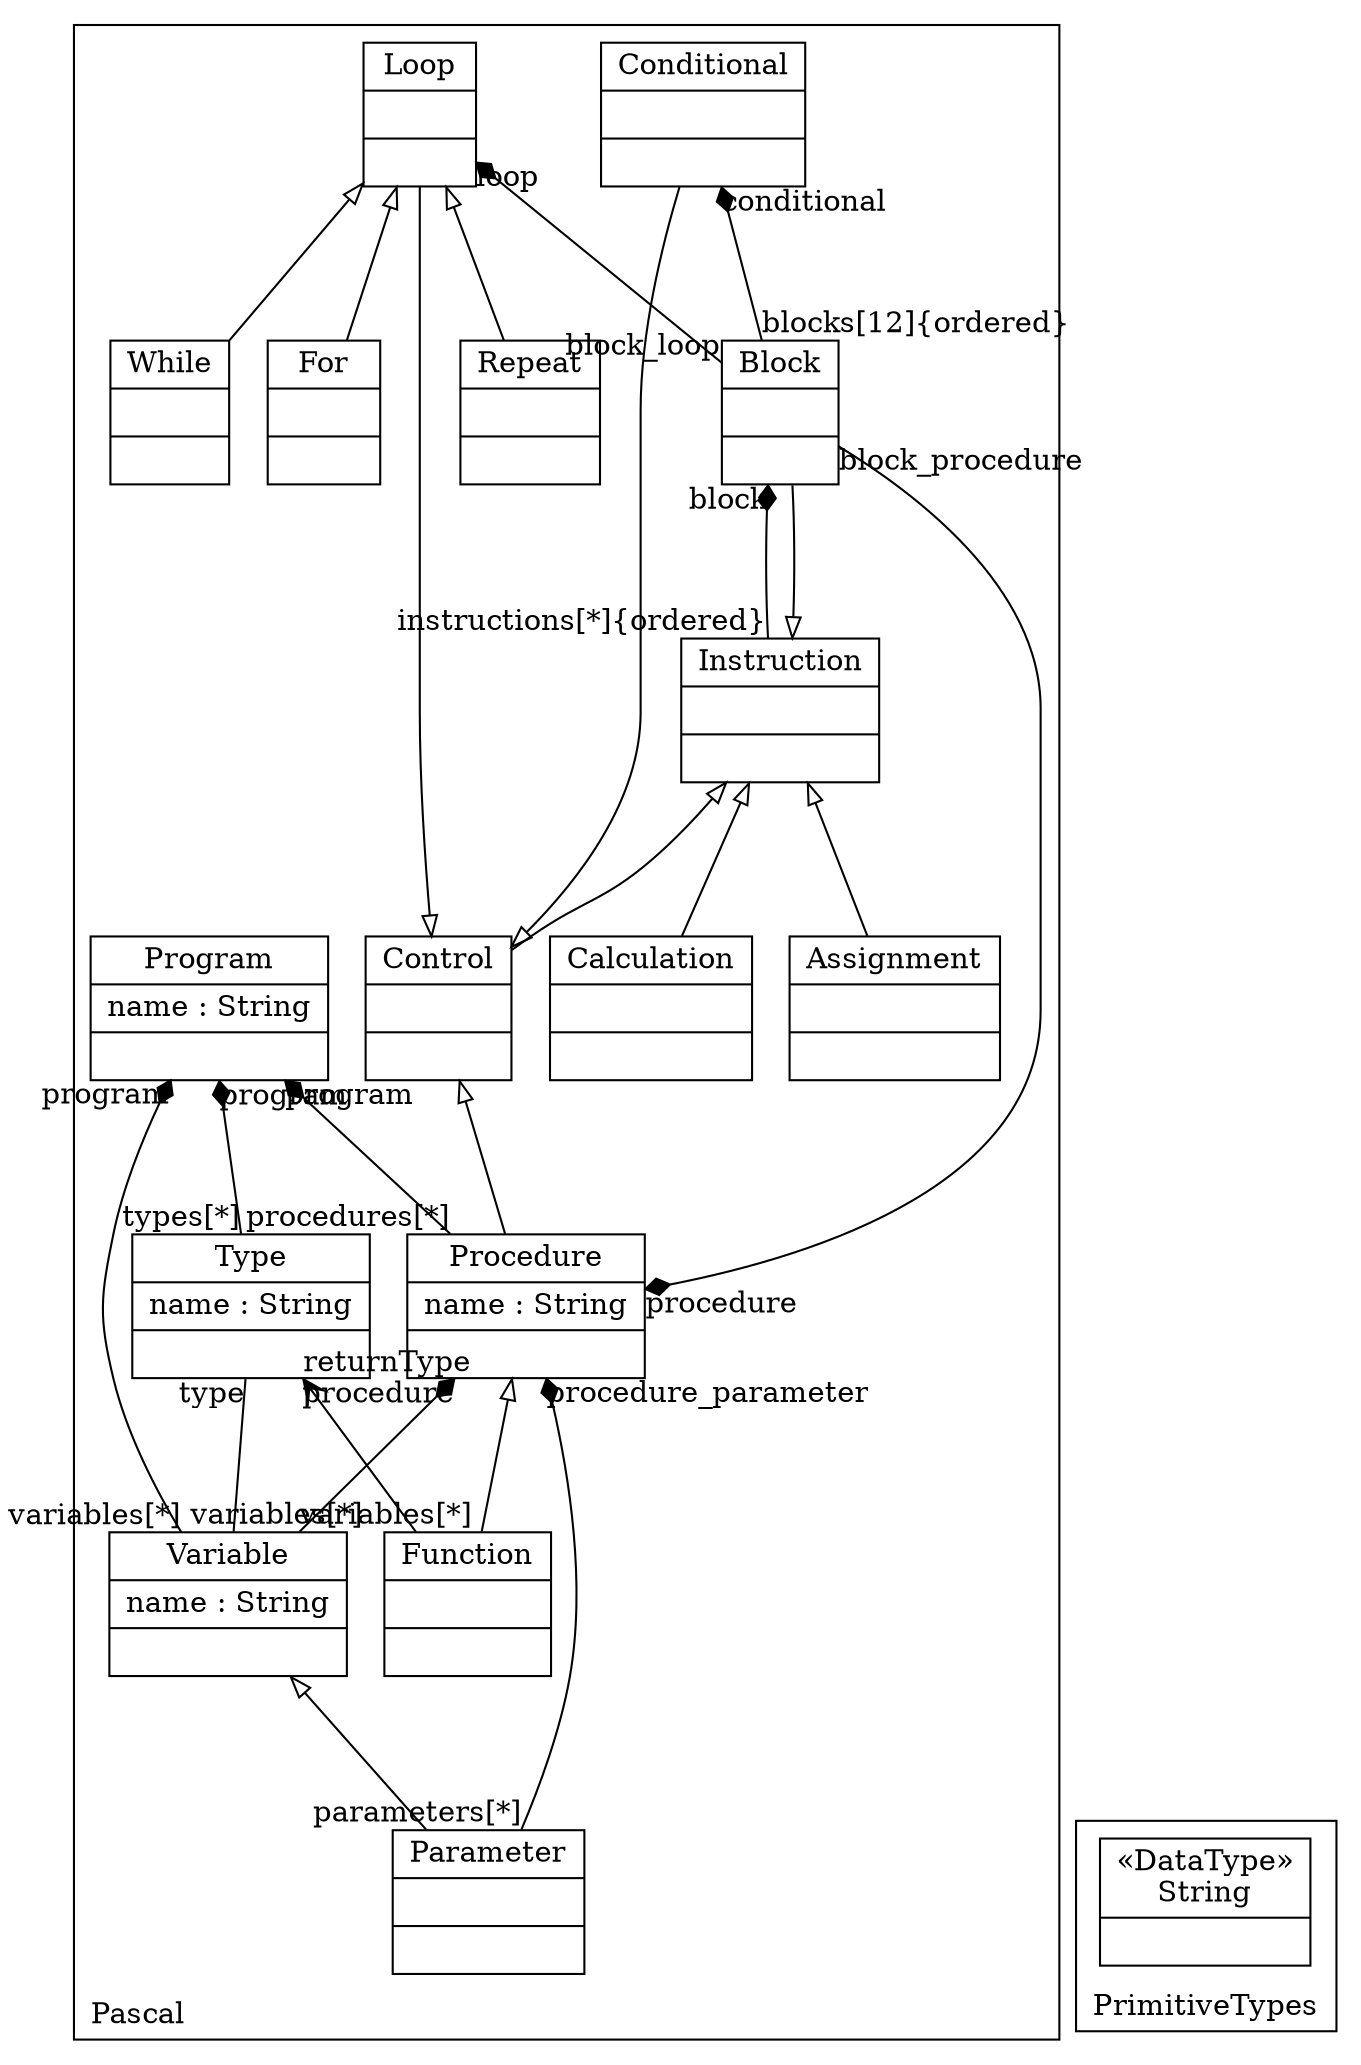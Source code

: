 digraph "KM3 Model in DOT" {
graph[rankdir=BT,labeljust=l,labelloc=t,nodeSep=0.75,compound=true];
 subgraph "cluster_Pascal"{
labelloc=t
color=black
label=Pascal
 node[shape=record];
Program[label="{Program|name : String| }"]
;
 node[shape=record];
Variable[label="{Variable|name : String| }"]
 Variable->Program[arrowhead=diamond,arrowtail=none,headlabel="program",taillabel="variables[*]",group=Program,minlen=2,constraint=true,]
 Variable->Procedure[arrowhead=diamond,arrowtail=none,headlabel="procedure",taillabel="variables[*]",group=Procedure,minlen=2,constraint=true,]
 Variable->Type[arrowhead=none,arrowtail=none,headlabel="type",taillabel="variables[*]",group=Type,minlen=2,constraint=false,]
;
 node[shape=record];
Type[label="{Type|name : String| }"]
 Type->Program[arrowhead=diamond,arrowtail=none,headlabel="program",taillabel="types[*]",group=Program,minlen=2,constraint=true,]
;
 node[shape=record];
Parameter[label="{Parameter| | }"]
 Parameter->Procedure[arrowhead=diamond,arrowtail=none,headlabel="procedure_parameter",taillabel="parameters[*]",group=Procedure,minlen=2,constraint=true,]
 Parameter->Variable[arrowhead=onormal,group=Variable,minlen=2,constraint=true,]
;
 node[shape=record];
Instruction[label="{Instruction| | }"]
 Instruction->Block[arrowhead=diamond,arrowtail=none,headlabel="block",taillabel="instructions[*]{ordered}",group=Block,minlen=2,constraint=true,]
;
 node[shape=record];
Calculation[label="{Calculation| | }"]
 Calculation->Instruction[arrowhead=onormal,group=Instruction,minlen=2,constraint=true,]
;
 node[shape=record];
Control[label="{Control| | }"]
 Control->Instruction[arrowhead=onormal,group=Instruction,minlen=2,constraint=true,]
;
 node[shape=record];
Assignment[label="{Assignment| | }"]
 Assignment->Instruction[arrowhead=onormal,group=Instruction,minlen=2,constraint=true,]
;
 node[shape=record];
Block[label="{Block| | }"]
 Block->Procedure[arrowhead=diamond,arrowtail=none,headlabel="procedure",taillabel="block_procedure",group=Procedure,minlen=2,constraint=true,]
 Block->Loop[arrowhead=diamond,arrowtail=none,headlabel="loop",taillabel="block_loop",group=Loop,minlen=2,constraint=true,]
 Block->Conditional[arrowhead=diamond,arrowtail=none,headlabel="conditional",taillabel="blocks[12]{ordered}",group=Conditional,minlen=2,constraint=true,]
 Block->Instruction[arrowhead=onormal,group=Instruction,minlen=2,constraint=true,]
;
 node[shape=record];
Conditional[label="{Conditional| | }"]
 Conditional->Control[arrowhead=onormal,group=Control,minlen=2,constraint=true,]
;
 node[shape=record];
Loop[label="{Loop| | }"]
 Loop->Control[arrowhead=onormal,group=Control,minlen=2,constraint=true,]
;
 node[shape=record];
Procedure[label="{Procedure|name : String| }"]
 Procedure->Program[arrowhead=diamond,arrowtail=none,headlabel="program",taillabel="procedures[*]",group=Program,minlen=2,constraint=true,]
 Procedure->Control[arrowhead=onormal,group=Control,minlen=2,constraint=true,]
;
 node[shape=record];
Function[label="{Function| | }"]
 Function->Type[arrowhead=vee,arrowtail=none,headlabel="returnType",group=Type,minlen=2,constraint=false,]
 Function->Procedure[arrowhead=onormal,group=Procedure,minlen=2,constraint=true,]
;
 node[shape=record];
For[label="{For| | }"]
 For->Loop[arrowhead=onormal,group=Loop,minlen=2,constraint=true,]
;
 node[shape=record];
While[label="{While| | }"]
 While->Loop[arrowhead=onormal,group=Loop,minlen=2,constraint=true,]
;
 node[shape=record];
Repeat[label="{Repeat| | }"]
 Repeat->Loop[arrowhead=onormal,group=Loop,minlen=2,constraint=true,]
;

} subgraph "cluster_PrimitiveTypes"{
labelloc=t
color=black
label=PrimitiveTypes
 node[shape=record];
String[label="{&#171;DataType&#187;\nString|}"]
;

}
}